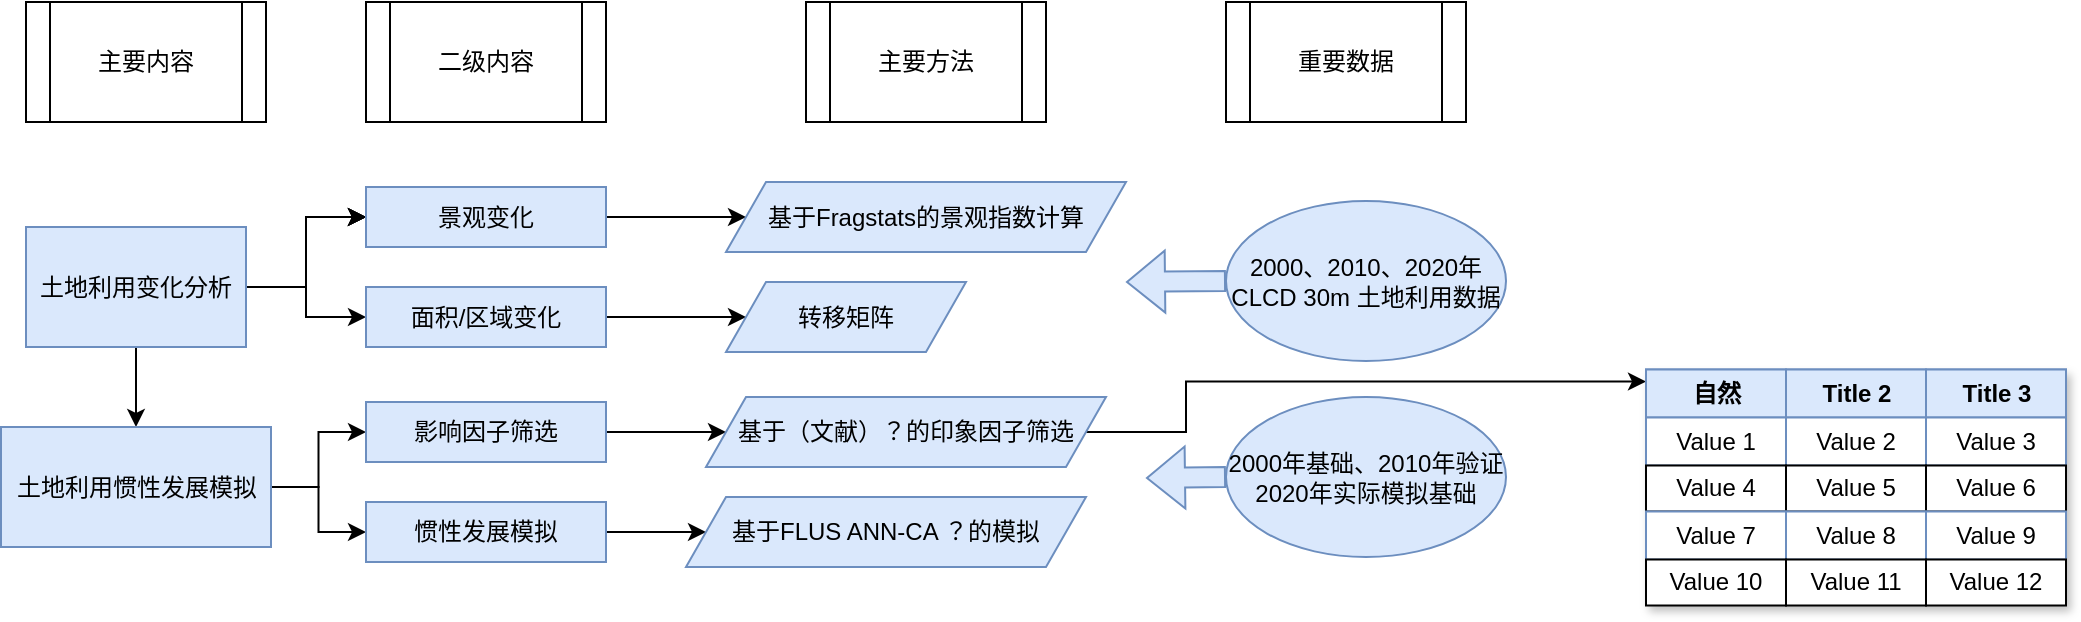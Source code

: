 <mxfile version="21.0.6" type="github">
  <diagram name="第 1 页" id="vdaMi083LKCl8iQgbxjs">
    <mxGraphModel dx="954" dy="616" grid="1" gridSize="10" guides="1" tooltips="1" connect="1" arrows="1" fold="1" page="1" pageScale="1" pageWidth="827" pageHeight="1169" math="0" shadow="0">
      <root>
        <mxCell id="0" />
        <mxCell id="1" parent="0" />
        <mxCell id="P8iH71hj3sHe690LLrIs-3" value="" style="edgeStyle=orthogonalEdgeStyle;rounded=0;orthogonalLoop=1;jettySize=auto;html=1;" edge="1" parent="1" source="P8iH71hj3sHe690LLrIs-1" target="P8iH71hj3sHe690LLrIs-2">
          <mxGeometry relative="1" as="geometry" />
        </mxCell>
        <mxCell id="P8iH71hj3sHe690LLrIs-4" value="" style="edgeStyle=orthogonalEdgeStyle;rounded=0;orthogonalLoop=1;jettySize=auto;html=1;" edge="1" parent="1" source="P8iH71hj3sHe690LLrIs-1" target="P8iH71hj3sHe690LLrIs-2">
          <mxGeometry relative="1" as="geometry" />
        </mxCell>
        <mxCell id="P8iH71hj3sHe690LLrIs-5" value="" style="edgeStyle=orthogonalEdgeStyle;rounded=0;orthogonalLoop=1;jettySize=auto;html=1;" edge="1" parent="1" source="P8iH71hj3sHe690LLrIs-1" target="P8iH71hj3sHe690LLrIs-2">
          <mxGeometry relative="1" as="geometry" />
        </mxCell>
        <mxCell id="P8iH71hj3sHe690LLrIs-12" value="" style="edgeStyle=orthogonalEdgeStyle;rounded=0;orthogonalLoop=1;jettySize=auto;html=1;" edge="1" parent="1" source="P8iH71hj3sHe690LLrIs-1" target="P8iH71hj3sHe690LLrIs-2">
          <mxGeometry relative="1" as="geometry" />
        </mxCell>
        <mxCell id="P8iH71hj3sHe690LLrIs-14" style="edgeStyle=orthogonalEdgeStyle;rounded=0;orthogonalLoop=1;jettySize=auto;html=1;exitX=1;exitY=0.5;exitDx=0;exitDy=0;entryX=0;entryY=0.5;entryDx=0;entryDy=0;" edge="1" parent="1" source="P8iH71hj3sHe690LLrIs-1" target="P8iH71hj3sHe690LLrIs-13">
          <mxGeometry relative="1" as="geometry" />
        </mxCell>
        <mxCell id="P8iH71hj3sHe690LLrIs-22" value="" style="edgeStyle=orthogonalEdgeStyle;rounded=0;orthogonalLoop=1;jettySize=auto;html=1;" edge="1" parent="1" source="P8iH71hj3sHe690LLrIs-1" target="P8iH71hj3sHe690LLrIs-21">
          <mxGeometry relative="1" as="geometry" />
        </mxCell>
        <mxCell id="P8iH71hj3sHe690LLrIs-1" value="土地利用变化分析" style="rounded=0;whiteSpace=wrap;html=1;fillColor=#dae8fc;strokeColor=#6c8ebf;" vertex="1" parent="1">
          <mxGeometry x="80" y="132.5" width="110" height="60" as="geometry" />
        </mxCell>
        <mxCell id="P8iH71hj3sHe690LLrIs-20" value="" style="edgeStyle=orthogonalEdgeStyle;rounded=0;orthogonalLoop=1;jettySize=auto;html=1;" edge="1" parent="1" source="P8iH71hj3sHe690LLrIs-2" target="P8iH71hj3sHe690LLrIs-18">
          <mxGeometry relative="1" as="geometry" />
        </mxCell>
        <mxCell id="P8iH71hj3sHe690LLrIs-2" value="景观变化" style="rounded=0;whiteSpace=wrap;html=1;fillColor=#dae8fc;strokeColor=#6c8ebf;" vertex="1" parent="1">
          <mxGeometry x="250" y="112.5" width="120" height="30" as="geometry" />
        </mxCell>
        <mxCell id="P8iH71hj3sHe690LLrIs-16" value="" style="edgeStyle=orthogonalEdgeStyle;rounded=0;orthogonalLoop=1;jettySize=auto;html=1;" edge="1" parent="1" source="P8iH71hj3sHe690LLrIs-13" target="P8iH71hj3sHe690LLrIs-15">
          <mxGeometry relative="1" as="geometry" />
        </mxCell>
        <mxCell id="P8iH71hj3sHe690LLrIs-13" value="面积/区域变化" style="rounded=0;whiteSpace=wrap;html=1;fillColor=#dae8fc;strokeColor=#6c8ebf;" vertex="1" parent="1">
          <mxGeometry x="250" y="162.5" width="120" height="30" as="geometry" />
        </mxCell>
        <mxCell id="P8iH71hj3sHe690LLrIs-15" value="转移矩阵" style="shape=parallelogram;perimeter=parallelogramPerimeter;whiteSpace=wrap;html=1;fixedSize=1;fillColor=#dae8fc;strokeColor=#6c8ebf;rounded=0;" vertex="1" parent="1">
          <mxGeometry x="430" y="160" width="120" height="35" as="geometry" />
        </mxCell>
        <mxCell id="P8iH71hj3sHe690LLrIs-18" value="基于Fragstats的景观指数计算" style="shape=parallelogram;perimeter=parallelogramPerimeter;whiteSpace=wrap;html=1;fixedSize=1;fillColor=#dae8fc;strokeColor=#6c8ebf;rounded=0;" vertex="1" parent="1">
          <mxGeometry x="430" y="110" width="200" height="35" as="geometry" />
        </mxCell>
        <mxCell id="P8iH71hj3sHe690LLrIs-28" value="" style="edgeStyle=orthogonalEdgeStyle;rounded=0;orthogonalLoop=1;jettySize=auto;html=1;" edge="1" parent="1" source="P8iH71hj3sHe690LLrIs-21" target="P8iH71hj3sHe690LLrIs-27">
          <mxGeometry relative="1" as="geometry" />
        </mxCell>
        <mxCell id="P8iH71hj3sHe690LLrIs-36" style="edgeStyle=orthogonalEdgeStyle;rounded=0;orthogonalLoop=1;jettySize=auto;html=1;exitX=1;exitY=0.5;exitDx=0;exitDy=0;entryX=0;entryY=0.5;entryDx=0;entryDy=0;" edge="1" parent="1" source="P8iH71hj3sHe690LLrIs-21" target="P8iH71hj3sHe690LLrIs-35">
          <mxGeometry relative="1" as="geometry" />
        </mxCell>
        <mxCell id="P8iH71hj3sHe690LLrIs-21" value="土地利用惯性发展模拟" style="whiteSpace=wrap;html=1;fillColor=#dae8fc;strokeColor=#6c8ebf;rounded=0;" vertex="1" parent="1">
          <mxGeometry x="67.5" y="232.5" width="135" height="60" as="geometry" />
        </mxCell>
        <mxCell id="P8iH71hj3sHe690LLrIs-38" style="edgeStyle=orthogonalEdgeStyle;rounded=0;orthogonalLoop=1;jettySize=auto;html=1;exitX=1;exitY=0.5;exitDx=0;exitDy=0;" edge="1" parent="1" source="P8iH71hj3sHe690LLrIs-27" target="P8iH71hj3sHe690LLrIs-37">
          <mxGeometry relative="1" as="geometry" />
        </mxCell>
        <mxCell id="P8iH71hj3sHe690LLrIs-27" value="影响因子筛选" style="whiteSpace=wrap;html=1;fillColor=#dae8fc;strokeColor=#6c8ebf;rounded=0;" vertex="1" parent="1">
          <mxGeometry x="250" y="220" width="120" height="30" as="geometry" />
        </mxCell>
        <mxCell id="P8iH71hj3sHe690LLrIs-29" value="主要内容" style="shape=process;whiteSpace=wrap;html=1;backgroundOutline=1;" vertex="1" parent="1">
          <mxGeometry x="80" y="20" width="120" height="60" as="geometry" />
        </mxCell>
        <mxCell id="P8iH71hj3sHe690LLrIs-30" value="二级内容" style="shape=process;whiteSpace=wrap;html=1;backgroundOutline=1;" vertex="1" parent="1">
          <mxGeometry x="250" y="20" width="120" height="60" as="geometry" />
        </mxCell>
        <mxCell id="P8iH71hj3sHe690LLrIs-31" value="主要方法" style="shape=process;whiteSpace=wrap;html=1;backgroundOutline=1;" vertex="1" parent="1">
          <mxGeometry x="470" y="20" width="120" height="60" as="geometry" />
        </mxCell>
        <mxCell id="P8iH71hj3sHe690LLrIs-32" value="重要数据" style="shape=process;whiteSpace=wrap;html=1;backgroundOutline=1;" vertex="1" parent="1">
          <mxGeometry x="680" y="20" width="120" height="60" as="geometry" />
        </mxCell>
        <mxCell id="P8iH71hj3sHe690LLrIs-33" value="2000、2010、2020年CLCD 30m 土地利用数据" style="ellipse;whiteSpace=wrap;html=1;fillColor=#dae8fc;strokeColor=#6c8ebf;" vertex="1" parent="1">
          <mxGeometry x="680" y="119.5" width="140" height="80" as="geometry" />
        </mxCell>
        <mxCell id="P8iH71hj3sHe690LLrIs-34" value="" style="shape=flexArrow;endArrow=classic;html=1;rounded=0;exitX=0;exitY=0.5;exitDx=0;exitDy=0;fillColor=#dae8fc;strokeColor=#6c8ebf;" edge="1" parent="1" source="P8iH71hj3sHe690LLrIs-33">
          <mxGeometry width="50" height="50" relative="1" as="geometry">
            <mxPoint x="390" y="290" as="sourcePoint" />
            <mxPoint x="630" y="160" as="targetPoint" />
          </mxGeometry>
        </mxCell>
        <mxCell id="P8iH71hj3sHe690LLrIs-40" style="edgeStyle=orthogonalEdgeStyle;rounded=0;orthogonalLoop=1;jettySize=auto;html=1;exitX=1;exitY=0.5;exitDx=0;exitDy=0;entryX=0;entryY=0.5;entryDx=0;entryDy=0;" edge="1" parent="1" source="P8iH71hj3sHe690LLrIs-35" target="P8iH71hj3sHe690LLrIs-39">
          <mxGeometry relative="1" as="geometry" />
        </mxCell>
        <mxCell id="P8iH71hj3sHe690LLrIs-35" value="惯性发展模拟" style="whiteSpace=wrap;html=1;fillColor=#dae8fc;strokeColor=#6c8ebf;rounded=0;" vertex="1" parent="1">
          <mxGeometry x="250" y="270" width="120" height="30" as="geometry" />
        </mxCell>
        <mxCell id="P8iH71hj3sHe690LLrIs-79" style="edgeStyle=orthogonalEdgeStyle;rounded=0;orthogonalLoop=1;jettySize=auto;html=1;exitX=1;exitY=0.5;exitDx=0;exitDy=0;entryX=0;entryY=0.25;entryDx=0;entryDy=0;" edge="1" parent="1" source="P8iH71hj3sHe690LLrIs-37" target="P8iH71hj3sHe690LLrIs-59">
          <mxGeometry relative="1" as="geometry">
            <Array as="points">
              <mxPoint x="660" y="235" />
              <mxPoint x="660" y="210" />
            </Array>
          </mxGeometry>
        </mxCell>
        <mxCell id="P8iH71hj3sHe690LLrIs-37" value="基于（文献）？的印象因子筛选" style="shape=parallelogram;perimeter=parallelogramPerimeter;whiteSpace=wrap;html=1;fixedSize=1;fillColor=#dae8fc;strokeColor=#6c8ebf;rounded=0;" vertex="1" parent="1">
          <mxGeometry x="420" y="217.5" width="200" height="35" as="geometry" />
        </mxCell>
        <mxCell id="P8iH71hj3sHe690LLrIs-39" value="基于FLUS ANN-CA ？的模拟" style="shape=parallelogram;perimeter=parallelogramPerimeter;whiteSpace=wrap;html=1;fixedSize=1;fillColor=#dae8fc;strokeColor=#6c8ebf;rounded=0;" vertex="1" parent="1">
          <mxGeometry x="410" y="267.5" width="200" height="35" as="geometry" />
        </mxCell>
        <mxCell id="P8iH71hj3sHe690LLrIs-43" value="2000年基础、2010年验证&lt;br&gt;2020年实际模拟基础" style="ellipse;whiteSpace=wrap;html=1;fillColor=#dae8fc;strokeColor=#6c8ebf;" vertex="1" parent="1">
          <mxGeometry x="680" y="217.5" width="140" height="80" as="geometry" />
        </mxCell>
        <mxCell id="P8iH71hj3sHe690LLrIs-44" value="" style="shape=flexArrow;endArrow=classic;html=1;rounded=0;exitX=0;exitY=0.5;exitDx=0;exitDy=0;fillColor=#dae8fc;strokeColor=#6c8ebf;" edge="1" parent="1" source="P8iH71hj3sHe690LLrIs-43">
          <mxGeometry width="50" height="50" relative="1" as="geometry">
            <mxPoint x="400" y="300" as="sourcePoint" />
            <mxPoint x="640" y="258" as="targetPoint" />
          </mxGeometry>
        </mxCell>
        <mxCell id="P8iH71hj3sHe690LLrIs-58" value="Assets" style="childLayout=tableLayout;recursiveResize=0;strokeColor=#6c8ebf;fillColor=#dae8fc;shadow=1;" vertex="1" parent="1">
          <mxGeometry x="890" y="203.75" width="210" height="117.5" as="geometry" />
        </mxCell>
        <mxCell id="P8iH71hj3sHe690LLrIs-59" style="shape=tableRow;horizontal=0;startSize=0;swimlaneHead=0;swimlaneBody=0;top=0;left=0;bottom=0;right=0;dropTarget=0;collapsible=0;recursiveResize=0;expand=0;fontStyle=0;strokeColor=inherit;fillColor=#ffffff;" vertex="1" parent="P8iH71hj3sHe690LLrIs-58">
          <mxGeometry width="210" height="24" as="geometry" />
        </mxCell>
        <mxCell id="P8iH71hj3sHe690LLrIs-60" value="自然" style="connectable=0;recursiveResize=0;strokeColor=#6c8ebf;fillColor=#dae8fc;align=center;fontStyle=1;html=1;" vertex="1" parent="P8iH71hj3sHe690LLrIs-59">
          <mxGeometry width="70" height="24" as="geometry">
            <mxRectangle width="70" height="24" as="alternateBounds" />
          </mxGeometry>
        </mxCell>
        <mxCell id="P8iH71hj3sHe690LLrIs-61" value="Title 2" style="connectable=0;recursiveResize=0;strokeColor=#6c8ebf;fillColor=#dae8fc;align=center;fontStyle=1;html=1;" vertex="1" parent="P8iH71hj3sHe690LLrIs-59">
          <mxGeometry x="70" width="70" height="24" as="geometry">
            <mxRectangle width="70" height="24" as="alternateBounds" />
          </mxGeometry>
        </mxCell>
        <mxCell id="P8iH71hj3sHe690LLrIs-62" value="Title 3" style="connectable=0;recursiveResize=0;strokeColor=#6c8ebf;fillColor=#dae8fc;align=center;fontStyle=1;html=1;" vertex="1" parent="P8iH71hj3sHe690LLrIs-59">
          <mxGeometry x="140" width="70" height="24" as="geometry">
            <mxRectangle width="70" height="24" as="alternateBounds" />
          </mxGeometry>
        </mxCell>
        <mxCell id="P8iH71hj3sHe690LLrIs-63" value="" style="shape=tableRow;horizontal=0;startSize=0;swimlaneHead=0;swimlaneBody=0;top=0;left=0;bottom=0;right=0;dropTarget=0;collapsible=0;recursiveResize=0;expand=0;fontStyle=0;strokeColor=inherit;fillColor=#ffffff;" vertex="1" parent="P8iH71hj3sHe690LLrIs-58">
          <mxGeometry y="24" width="210" height="24" as="geometry" />
        </mxCell>
        <mxCell id="P8iH71hj3sHe690LLrIs-64" value="Value 1" style="connectable=0;recursiveResize=0;strokeColor=inherit;fillColor=inherit;align=center;whiteSpace=wrap;html=1;" vertex="1" parent="P8iH71hj3sHe690LLrIs-63">
          <mxGeometry width="70" height="24" as="geometry">
            <mxRectangle width="70" height="24" as="alternateBounds" />
          </mxGeometry>
        </mxCell>
        <mxCell id="P8iH71hj3sHe690LLrIs-65" value="Value 2" style="connectable=0;recursiveResize=0;strokeColor=inherit;fillColor=inherit;align=center;whiteSpace=wrap;html=1;" vertex="1" parent="P8iH71hj3sHe690LLrIs-63">
          <mxGeometry x="70" width="70" height="24" as="geometry">
            <mxRectangle width="70" height="24" as="alternateBounds" />
          </mxGeometry>
        </mxCell>
        <mxCell id="P8iH71hj3sHe690LLrIs-66" value="Value 3" style="connectable=0;recursiveResize=0;strokeColor=inherit;fillColor=inherit;align=center;whiteSpace=wrap;html=1;" vertex="1" parent="P8iH71hj3sHe690LLrIs-63">
          <mxGeometry x="140" width="70" height="24" as="geometry">
            <mxRectangle width="70" height="24" as="alternateBounds" />
          </mxGeometry>
        </mxCell>
        <mxCell id="P8iH71hj3sHe690LLrIs-67" value="" style="shape=tableRow;horizontal=0;startSize=0;swimlaneHead=0;swimlaneBody=0;top=0;left=0;bottom=0;right=0;dropTarget=0;collapsible=0;recursiveResize=0;expand=0;fontStyle=1;strokeColor=inherit;fillColor=#EAF2D3;" vertex="1" parent="P8iH71hj3sHe690LLrIs-58">
          <mxGeometry y="48" width="210" height="23" as="geometry" />
        </mxCell>
        <mxCell id="P8iH71hj3sHe690LLrIs-68" value="Value 4" style="connectable=0;recursiveResize=0;whiteSpace=wrap;html=1;" vertex="1" parent="P8iH71hj3sHe690LLrIs-67">
          <mxGeometry width="70" height="23" as="geometry">
            <mxRectangle width="70" height="23" as="alternateBounds" />
          </mxGeometry>
        </mxCell>
        <mxCell id="P8iH71hj3sHe690LLrIs-69" value="Value 5" style="connectable=0;recursiveResize=0;whiteSpace=wrap;html=1;" vertex="1" parent="P8iH71hj3sHe690LLrIs-67">
          <mxGeometry x="70" width="70" height="23" as="geometry">
            <mxRectangle width="70" height="23" as="alternateBounds" />
          </mxGeometry>
        </mxCell>
        <mxCell id="P8iH71hj3sHe690LLrIs-70" value="Value 6" style="connectable=0;recursiveResize=0;whiteSpace=wrap;html=1;" vertex="1" parent="P8iH71hj3sHe690LLrIs-67">
          <mxGeometry x="140" width="70" height="23" as="geometry">
            <mxRectangle width="70" height="23" as="alternateBounds" />
          </mxGeometry>
        </mxCell>
        <mxCell id="P8iH71hj3sHe690LLrIs-71" value="" style="shape=tableRow;horizontal=0;startSize=0;swimlaneHead=0;swimlaneBody=0;top=0;left=0;bottom=0;right=0;dropTarget=0;collapsible=0;recursiveResize=0;expand=0;fontStyle=0;strokeColor=inherit;fillColor=#ffffff;" vertex="1" parent="P8iH71hj3sHe690LLrIs-58">
          <mxGeometry y="71" width="210" height="24" as="geometry" />
        </mxCell>
        <mxCell id="P8iH71hj3sHe690LLrIs-72" value="Value 7" style="connectable=0;recursiveResize=0;strokeColor=inherit;fillColor=inherit;fontStyle=0;align=center;whiteSpace=wrap;html=1;" vertex="1" parent="P8iH71hj3sHe690LLrIs-71">
          <mxGeometry width="70" height="24" as="geometry">
            <mxRectangle width="70" height="24" as="alternateBounds" />
          </mxGeometry>
        </mxCell>
        <mxCell id="P8iH71hj3sHe690LLrIs-73" value="Value 8" style="connectable=0;recursiveResize=0;strokeColor=inherit;fillColor=inherit;fontStyle=0;align=center;whiteSpace=wrap;html=1;" vertex="1" parent="P8iH71hj3sHe690LLrIs-71">
          <mxGeometry x="70" width="70" height="24" as="geometry">
            <mxRectangle width="70" height="24" as="alternateBounds" />
          </mxGeometry>
        </mxCell>
        <mxCell id="P8iH71hj3sHe690LLrIs-74" value="Value 9" style="connectable=0;recursiveResize=0;strokeColor=inherit;fillColor=inherit;fontStyle=0;align=center;whiteSpace=wrap;html=1;" vertex="1" parent="P8iH71hj3sHe690LLrIs-71">
          <mxGeometry x="140" width="70" height="24" as="geometry">
            <mxRectangle width="70" height="24" as="alternateBounds" />
          </mxGeometry>
        </mxCell>
        <mxCell id="P8iH71hj3sHe690LLrIs-75" value="" style="shape=tableRow;horizontal=0;startSize=0;swimlaneHead=0;swimlaneBody=0;top=0;left=0;bottom=0;right=0;dropTarget=0;collapsible=0;recursiveResize=0;expand=0;fontStyle=1;strokeColor=inherit;fillColor=#EAF2D3;" vertex="1" parent="P8iH71hj3sHe690LLrIs-58">
          <mxGeometry y="95" width="210" height="23" as="geometry" />
        </mxCell>
        <mxCell id="P8iH71hj3sHe690LLrIs-76" value="Value 10" style="connectable=0;recursiveResize=0;whiteSpace=wrap;html=1;" vertex="1" parent="P8iH71hj3sHe690LLrIs-75">
          <mxGeometry width="70" height="23" as="geometry">
            <mxRectangle width="70" height="23" as="alternateBounds" />
          </mxGeometry>
        </mxCell>
        <mxCell id="P8iH71hj3sHe690LLrIs-77" value="Value 11" style="connectable=0;recursiveResize=0;whiteSpace=wrap;html=1;" vertex="1" parent="P8iH71hj3sHe690LLrIs-75">
          <mxGeometry x="70" width="70" height="23" as="geometry">
            <mxRectangle width="70" height="23" as="alternateBounds" />
          </mxGeometry>
        </mxCell>
        <mxCell id="P8iH71hj3sHe690LLrIs-78" value="Value 12" style="connectable=0;recursiveResize=0;whiteSpace=wrap;html=1;" vertex="1" parent="P8iH71hj3sHe690LLrIs-75">
          <mxGeometry x="140" width="70" height="23" as="geometry">
            <mxRectangle width="70" height="23" as="alternateBounds" />
          </mxGeometry>
        </mxCell>
      </root>
    </mxGraphModel>
  </diagram>
</mxfile>
